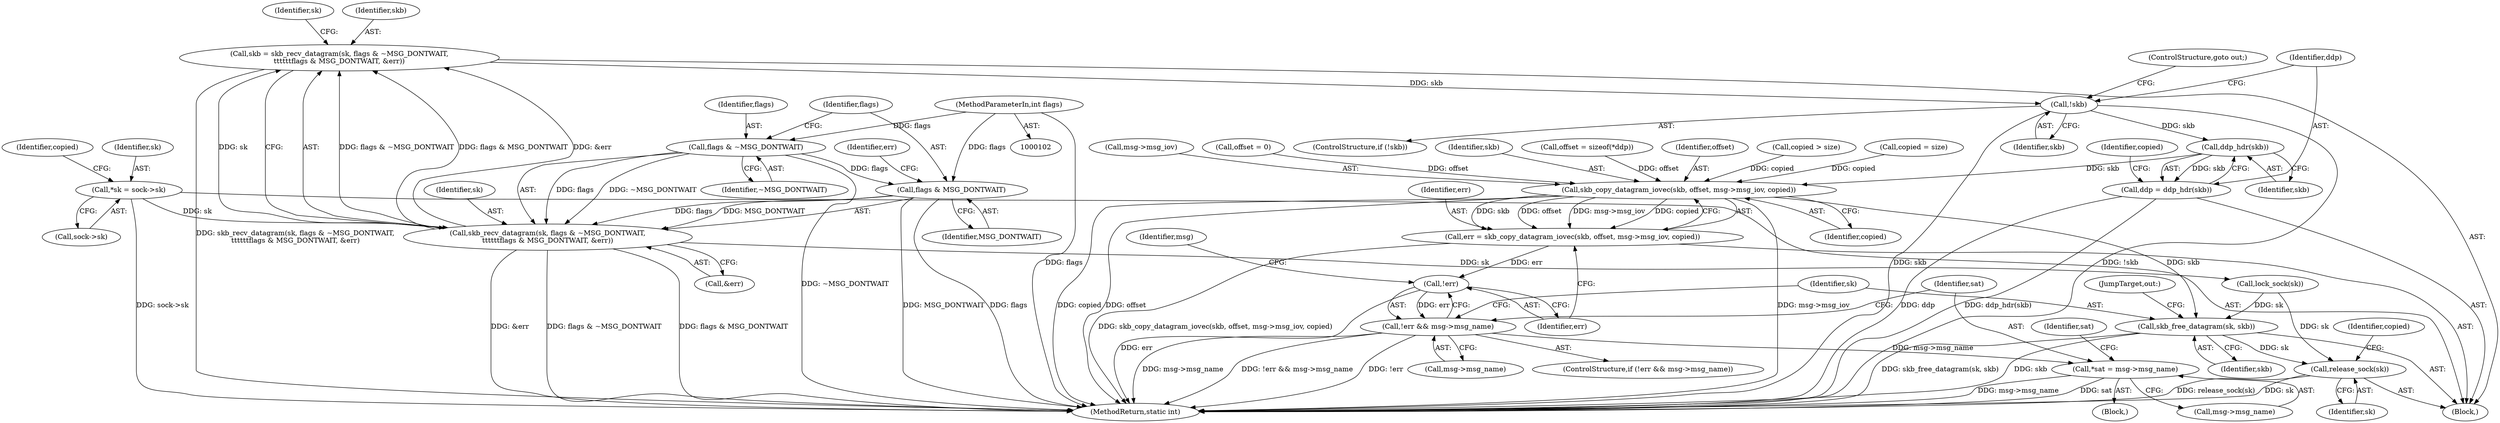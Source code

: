 digraph "0_linux_f3d3342602f8bcbf37d7c46641cb9bca7618eb1c_3@API" {
"1000129" [label="(Call,skb = skb_recv_datagram(sk, flags & ~MSG_DONTWAIT,\n\t\t\t\t\t\tflags & MSG_DONTWAIT, &err))"];
"1000131" [label="(Call,skb_recv_datagram(sk, flags & ~MSG_DONTWAIT,\n\t\t\t\t\t\tflags & MSG_DONTWAIT, &err))"];
"1000110" [label="(Call,*sk = sock->sk)"];
"1000133" [label="(Call,flags & ~MSG_DONTWAIT)"];
"1000107" [label="(MethodParameterIn,int flags)"];
"1000136" [label="(Call,flags & MSG_DONTWAIT)"];
"1000144" [label="(Call,!skb)"];
"1000149" [label="(Call,ddp_hdr(skb))"];
"1000147" [label="(Call,ddp = ddp_hdr(skb))"];
"1000189" [label="(Call,skb_copy_datagram_iovec(skb, offset, msg->msg_iov, copied))"];
"1000187" [label="(Call,err = skb_copy_datagram_iovec(skb, offset, msg->msg_iov, copied))"];
"1000198" [label="(Call,!err)"];
"1000197" [label="(Call,!err && msg->msg_name)"];
"1000205" [label="(Call,*sat = msg->msg_name)"];
"1000247" [label="(Call,skb_free_datagram(sk, skb))"];
"1000251" [label="(Call,release_sock(sk))"];
"1000251" [label="(Call,release_sock(sk))"];
"1000166" [label="(Call,offset = sizeof(*ddp))"];
"1000135" [label="(Identifier,~MSG_DONTWAIT)"];
"1000198" [label="(Call,!err)"];
"1000138" [label="(Identifier,MSG_DONTWAIT)"];
"1000150" [label="(Identifier,skb)"];
"1000129" [label="(Call,skb = skb_recv_datagram(sk, flags & ~MSG_DONTWAIT,\n\t\t\t\t\t\tflags & MSG_DONTWAIT, &err))"];
"1000197" [label="(Call,!err && msg->msg_name)"];
"1000249" [label="(Identifier,skb)"];
"1000146" [label="(ControlStructure,goto out;)"];
"1000111" [label="(Identifier,sk)"];
"1000191" [label="(Identifier,offset)"];
"1000187" [label="(Call,err = skb_copy_datagram_iovec(skb, offset, msg->msg_iov, copied))"];
"1000142" [label="(Identifier,sk)"];
"1000175" [label="(Call,copied > size)"];
"1000201" [label="(Identifier,msg)"];
"1000132" [label="(Identifier,sk)"];
"1000250" [label="(JumpTarget,out:)"];
"1000130" [label="(Identifier,skb)"];
"1000108" [label="(Block,)"];
"1000199" [label="(Identifier,err)"];
"1000179" [label="(Call,copied = size)"];
"1000189" [label="(Call,skb_copy_datagram_iovec(skb, offset, msg->msg_iov, copied))"];
"1000247" [label="(Call,skb_free_datagram(sk, skb))"];
"1000148" [label="(Identifier,ddp)"];
"1000203" [label="(Block,)"];
"1000136" [label="(Call,flags & MSG_DONTWAIT)"];
"1000107" [label="(MethodParameterIn,int flags)"];
"1000192" [label="(Call,msg->msg_iov)"];
"1000140" [label="(Identifier,err)"];
"1000143" [label="(ControlStructure,if (!skb))"];
"1000188" [label="(Identifier,err)"];
"1000200" [label="(Call,msg->msg_name)"];
"1000254" [label="(MethodReturn,static int)"];
"1000205" [label="(Call,*sat = msg->msg_name)"];
"1000134" [label="(Identifier,flags)"];
"1000196" [label="(ControlStructure,if (!err && msg->msg_name))"];
"1000131" [label="(Call,skb_recv_datagram(sk, flags & ~MSG_DONTWAIT,\n\t\t\t\t\t\tflags & MSG_DONTWAIT, &err))"];
"1000206" [label="(Identifier,sat)"];
"1000149" [label="(Call,ddp_hdr(skb))"];
"1000121" [label="(Call,offset = 0)"];
"1000133" [label="(Call,flags & ~MSG_DONTWAIT)"];
"1000110" [label="(Call,*sk = sock->sk)"];
"1000190" [label="(Identifier,skb)"];
"1000195" [label="(Identifier,copied)"];
"1000141" [label="(Call,lock_sock(sk))"];
"1000112" [label="(Call,sock->sk)"];
"1000147" [label="(Call,ddp = ddp_hdr(skb))"];
"1000145" [label="(Identifier,skb)"];
"1000212" [label="(Identifier,sat)"];
"1000152" [label="(Identifier,copied)"];
"1000139" [label="(Call,&err)"];
"1000252" [label="(Identifier,sk)"];
"1000253" [label="(Identifier,copied)"];
"1000207" [label="(Call,msg->msg_name)"];
"1000118" [label="(Identifier,copied)"];
"1000144" [label="(Call,!skb)"];
"1000137" [label="(Identifier,flags)"];
"1000248" [label="(Identifier,sk)"];
"1000129" -> "1000108"  [label="AST: "];
"1000129" -> "1000131"  [label="CFG: "];
"1000130" -> "1000129"  [label="AST: "];
"1000131" -> "1000129"  [label="AST: "];
"1000142" -> "1000129"  [label="CFG: "];
"1000129" -> "1000254"  [label="DDG: skb_recv_datagram(sk, flags & ~MSG_DONTWAIT,\n\t\t\t\t\t\tflags & MSG_DONTWAIT, &err)"];
"1000131" -> "1000129"  [label="DDG: sk"];
"1000131" -> "1000129"  [label="DDG: flags & ~MSG_DONTWAIT"];
"1000131" -> "1000129"  [label="DDG: flags & MSG_DONTWAIT"];
"1000131" -> "1000129"  [label="DDG: &err"];
"1000129" -> "1000144"  [label="DDG: skb"];
"1000131" -> "1000139"  [label="CFG: "];
"1000132" -> "1000131"  [label="AST: "];
"1000133" -> "1000131"  [label="AST: "];
"1000136" -> "1000131"  [label="AST: "];
"1000139" -> "1000131"  [label="AST: "];
"1000131" -> "1000254"  [label="DDG: &err"];
"1000131" -> "1000254"  [label="DDG: flags & ~MSG_DONTWAIT"];
"1000131" -> "1000254"  [label="DDG: flags & MSG_DONTWAIT"];
"1000110" -> "1000131"  [label="DDG: sk"];
"1000133" -> "1000131"  [label="DDG: flags"];
"1000133" -> "1000131"  [label="DDG: ~MSG_DONTWAIT"];
"1000136" -> "1000131"  [label="DDG: flags"];
"1000136" -> "1000131"  [label="DDG: MSG_DONTWAIT"];
"1000131" -> "1000141"  [label="DDG: sk"];
"1000110" -> "1000108"  [label="AST: "];
"1000110" -> "1000112"  [label="CFG: "];
"1000111" -> "1000110"  [label="AST: "];
"1000112" -> "1000110"  [label="AST: "];
"1000118" -> "1000110"  [label="CFG: "];
"1000110" -> "1000254"  [label="DDG: sock->sk"];
"1000133" -> "1000135"  [label="CFG: "];
"1000134" -> "1000133"  [label="AST: "];
"1000135" -> "1000133"  [label="AST: "];
"1000137" -> "1000133"  [label="CFG: "];
"1000133" -> "1000254"  [label="DDG: ~MSG_DONTWAIT"];
"1000107" -> "1000133"  [label="DDG: flags"];
"1000133" -> "1000136"  [label="DDG: flags"];
"1000107" -> "1000102"  [label="AST: "];
"1000107" -> "1000254"  [label="DDG: flags"];
"1000107" -> "1000136"  [label="DDG: flags"];
"1000136" -> "1000138"  [label="CFG: "];
"1000137" -> "1000136"  [label="AST: "];
"1000138" -> "1000136"  [label="AST: "];
"1000140" -> "1000136"  [label="CFG: "];
"1000136" -> "1000254"  [label="DDG: MSG_DONTWAIT"];
"1000136" -> "1000254"  [label="DDG: flags"];
"1000144" -> "1000143"  [label="AST: "];
"1000144" -> "1000145"  [label="CFG: "];
"1000145" -> "1000144"  [label="AST: "];
"1000146" -> "1000144"  [label="CFG: "];
"1000148" -> "1000144"  [label="CFG: "];
"1000144" -> "1000254"  [label="DDG: !skb"];
"1000144" -> "1000254"  [label="DDG: skb"];
"1000144" -> "1000149"  [label="DDG: skb"];
"1000149" -> "1000147"  [label="AST: "];
"1000149" -> "1000150"  [label="CFG: "];
"1000150" -> "1000149"  [label="AST: "];
"1000147" -> "1000149"  [label="CFG: "];
"1000149" -> "1000147"  [label="DDG: skb"];
"1000149" -> "1000189"  [label="DDG: skb"];
"1000147" -> "1000108"  [label="AST: "];
"1000148" -> "1000147"  [label="AST: "];
"1000152" -> "1000147"  [label="CFG: "];
"1000147" -> "1000254"  [label="DDG: ddp_hdr(skb)"];
"1000147" -> "1000254"  [label="DDG: ddp"];
"1000189" -> "1000187"  [label="AST: "];
"1000189" -> "1000195"  [label="CFG: "];
"1000190" -> "1000189"  [label="AST: "];
"1000191" -> "1000189"  [label="AST: "];
"1000192" -> "1000189"  [label="AST: "];
"1000195" -> "1000189"  [label="AST: "];
"1000187" -> "1000189"  [label="CFG: "];
"1000189" -> "1000254"  [label="DDG: copied"];
"1000189" -> "1000254"  [label="DDG: offset"];
"1000189" -> "1000254"  [label="DDG: msg->msg_iov"];
"1000189" -> "1000187"  [label="DDG: skb"];
"1000189" -> "1000187"  [label="DDG: offset"];
"1000189" -> "1000187"  [label="DDG: msg->msg_iov"];
"1000189" -> "1000187"  [label="DDG: copied"];
"1000121" -> "1000189"  [label="DDG: offset"];
"1000166" -> "1000189"  [label="DDG: offset"];
"1000179" -> "1000189"  [label="DDG: copied"];
"1000175" -> "1000189"  [label="DDG: copied"];
"1000189" -> "1000247"  [label="DDG: skb"];
"1000187" -> "1000108"  [label="AST: "];
"1000188" -> "1000187"  [label="AST: "];
"1000199" -> "1000187"  [label="CFG: "];
"1000187" -> "1000254"  [label="DDG: skb_copy_datagram_iovec(skb, offset, msg->msg_iov, copied)"];
"1000187" -> "1000198"  [label="DDG: err"];
"1000198" -> "1000197"  [label="AST: "];
"1000198" -> "1000199"  [label="CFG: "];
"1000199" -> "1000198"  [label="AST: "];
"1000201" -> "1000198"  [label="CFG: "];
"1000197" -> "1000198"  [label="CFG: "];
"1000198" -> "1000254"  [label="DDG: err"];
"1000198" -> "1000197"  [label="DDG: err"];
"1000197" -> "1000196"  [label="AST: "];
"1000197" -> "1000200"  [label="CFG: "];
"1000200" -> "1000197"  [label="AST: "];
"1000206" -> "1000197"  [label="CFG: "];
"1000248" -> "1000197"  [label="CFG: "];
"1000197" -> "1000254"  [label="DDG: msg->msg_name"];
"1000197" -> "1000254"  [label="DDG: !err && msg->msg_name"];
"1000197" -> "1000254"  [label="DDG: !err"];
"1000197" -> "1000205"  [label="DDG: msg->msg_name"];
"1000205" -> "1000203"  [label="AST: "];
"1000205" -> "1000207"  [label="CFG: "];
"1000206" -> "1000205"  [label="AST: "];
"1000207" -> "1000205"  [label="AST: "];
"1000212" -> "1000205"  [label="CFG: "];
"1000205" -> "1000254"  [label="DDG: sat"];
"1000205" -> "1000254"  [label="DDG: msg->msg_name"];
"1000247" -> "1000108"  [label="AST: "];
"1000247" -> "1000249"  [label="CFG: "];
"1000248" -> "1000247"  [label="AST: "];
"1000249" -> "1000247"  [label="AST: "];
"1000250" -> "1000247"  [label="CFG: "];
"1000247" -> "1000254"  [label="DDG: skb_free_datagram(sk, skb)"];
"1000247" -> "1000254"  [label="DDG: skb"];
"1000141" -> "1000247"  [label="DDG: sk"];
"1000247" -> "1000251"  [label="DDG: sk"];
"1000251" -> "1000108"  [label="AST: "];
"1000251" -> "1000252"  [label="CFG: "];
"1000252" -> "1000251"  [label="AST: "];
"1000253" -> "1000251"  [label="CFG: "];
"1000251" -> "1000254"  [label="DDG: release_sock(sk)"];
"1000251" -> "1000254"  [label="DDG: sk"];
"1000141" -> "1000251"  [label="DDG: sk"];
}
